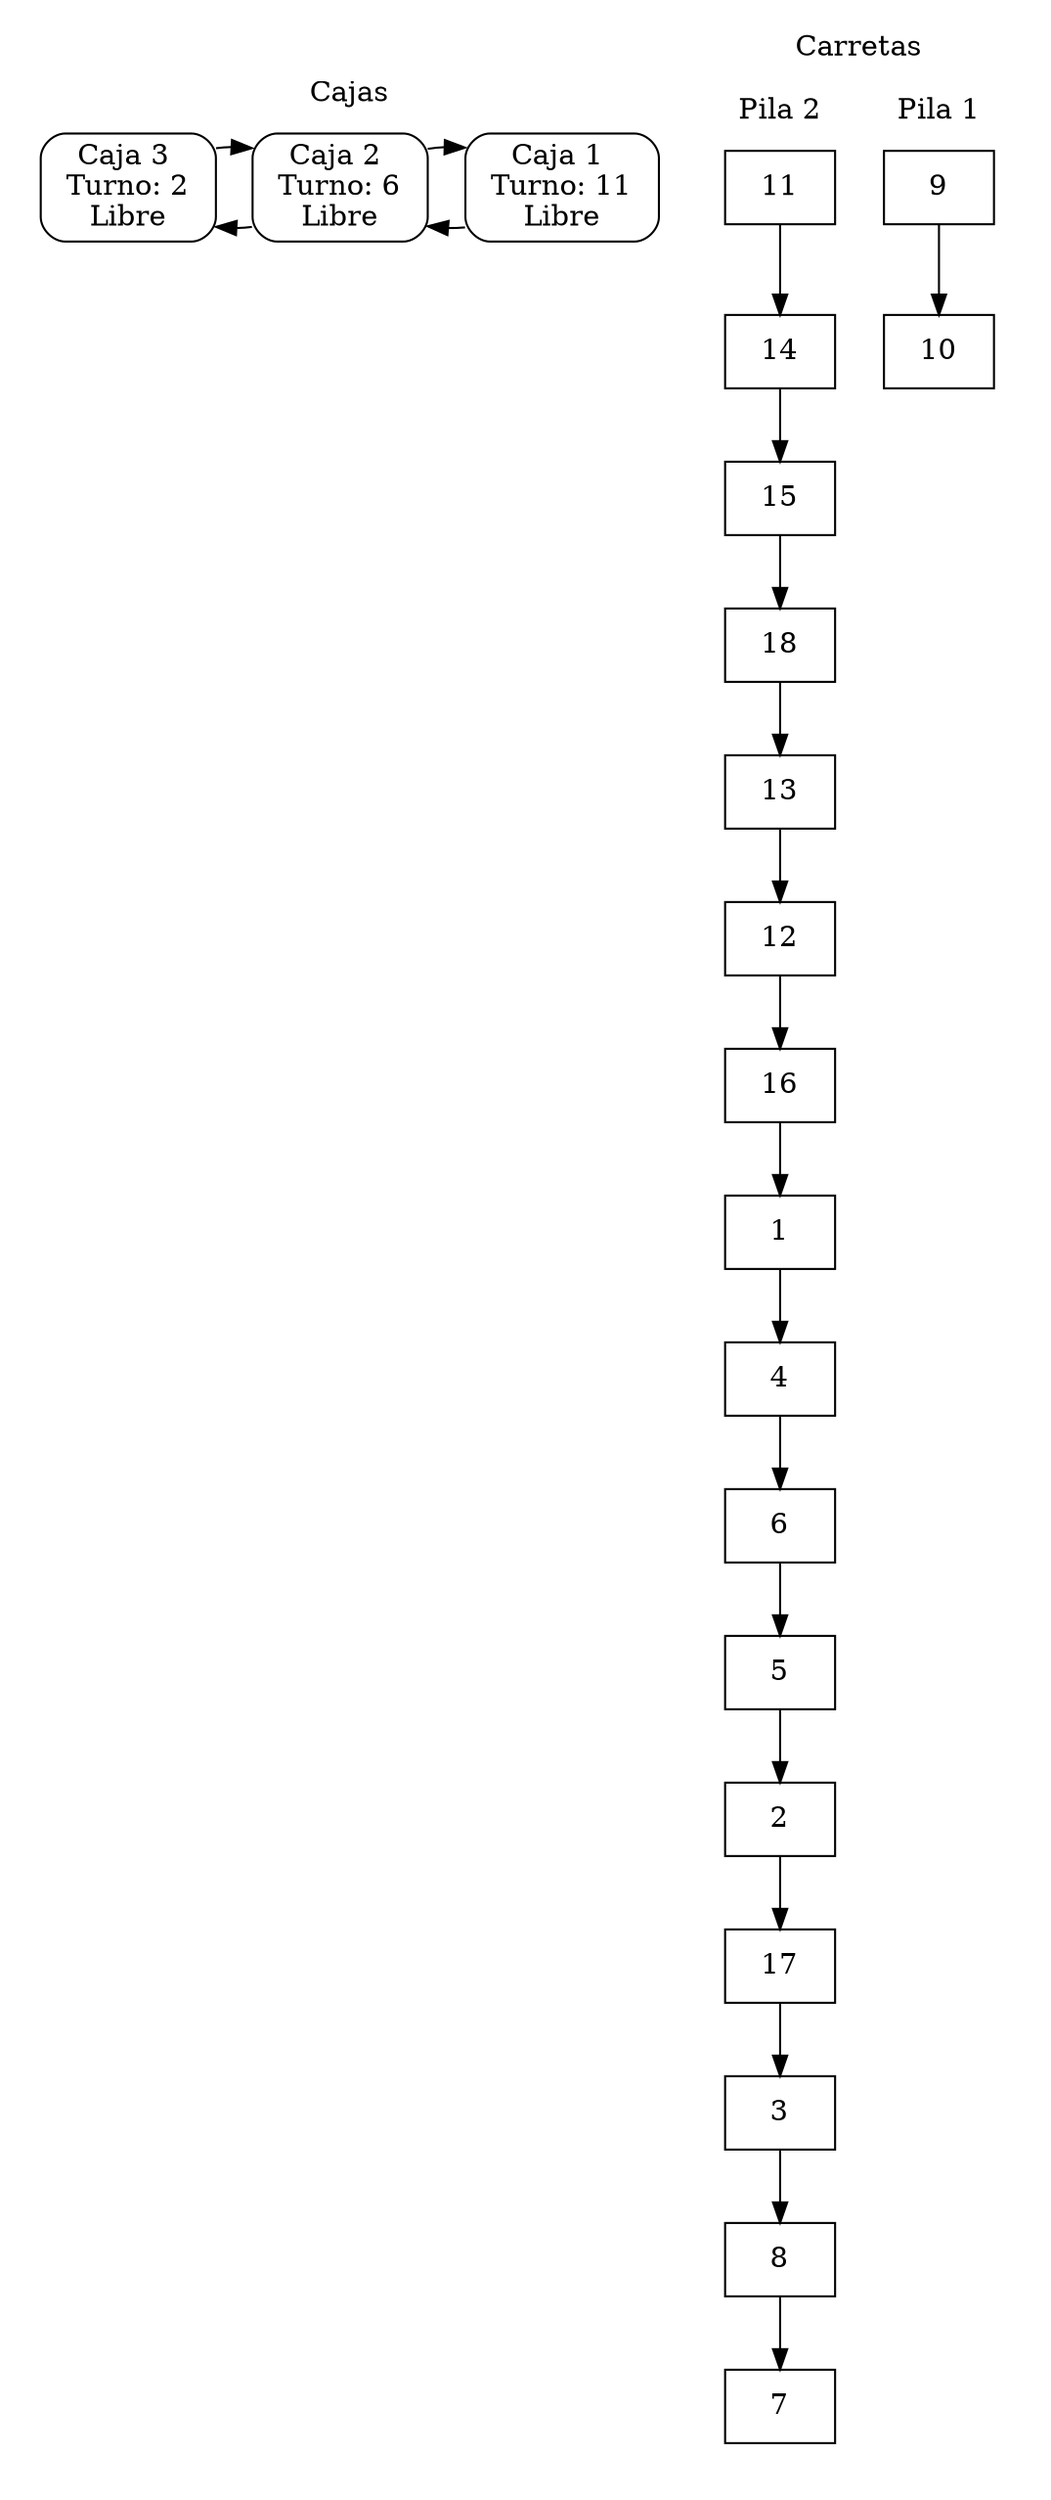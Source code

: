 digraph G{subgraph cluster_cajas {label = "Cajas";	style=filled;style=filled;color=white;node [style=rounded,color=black,shape=box];f1->f2[constraint=false];f1[label="Caja 1 
 Turno: 11 
 Libre "];f2->f3[constraint=false];f2->f1[constraint=false];f2[label="Caja 2 
 Turno: 6 
 Libre "];f3->f2[constraint=false];f3[label="Caja 3 
 Turno: 2 
 Libre "];}subgraph cluster_pagar{label = "Cola de espera a pagar";style=filled;style=filled;color=white;node [shape=box,color=black,style=rounded];}subgraph cluster_compras{label = " compras ";style=filled;style=filled;color=white;node [style=rounded,color=black,shape=box];}subgraph cluster_carretas{label ="Carretas";style=filled;color=white;subgraph cluster_b{label = " Pila 1 ";style=filled;style=filled;color=white;node [shape=box,color=black];b9->b10;b9[label=" 9 "];b10[label=" 10 "];}subgraph cluster_c{label = " Pila 2 ";style=filled;style=filled;color=white;node [shape=box,color=black];c11->c14;c11[label=" 11 "];c14->c15;c14[label=" 14 "];c15->c18;c15[label=" 15 "];c18->c13;c18[label=" 18 "];c13->c12;c13[label=" 13 "];c12->c16;c12[label=" 12 "];c16->c1;c16[label=" 16 "];c1->c4;c1[label=" 1 "];c4->c6;c4[label=" 4 "];c6->c5;c6[label=" 6 "];c5->c2;c5[label=" 5 "];c2->c17;c2[label=" 2 "];c17->c3;c17[label=" 17 "];c3->c8;c3[label=" 3 "];c8->c7;c8[label=" 8 "];c7[label=" 7 "];}}subgraph cluster_a{label = " Cola de espera ";style=filled;style=filled;color=white;node [shape=box,color=black];} }